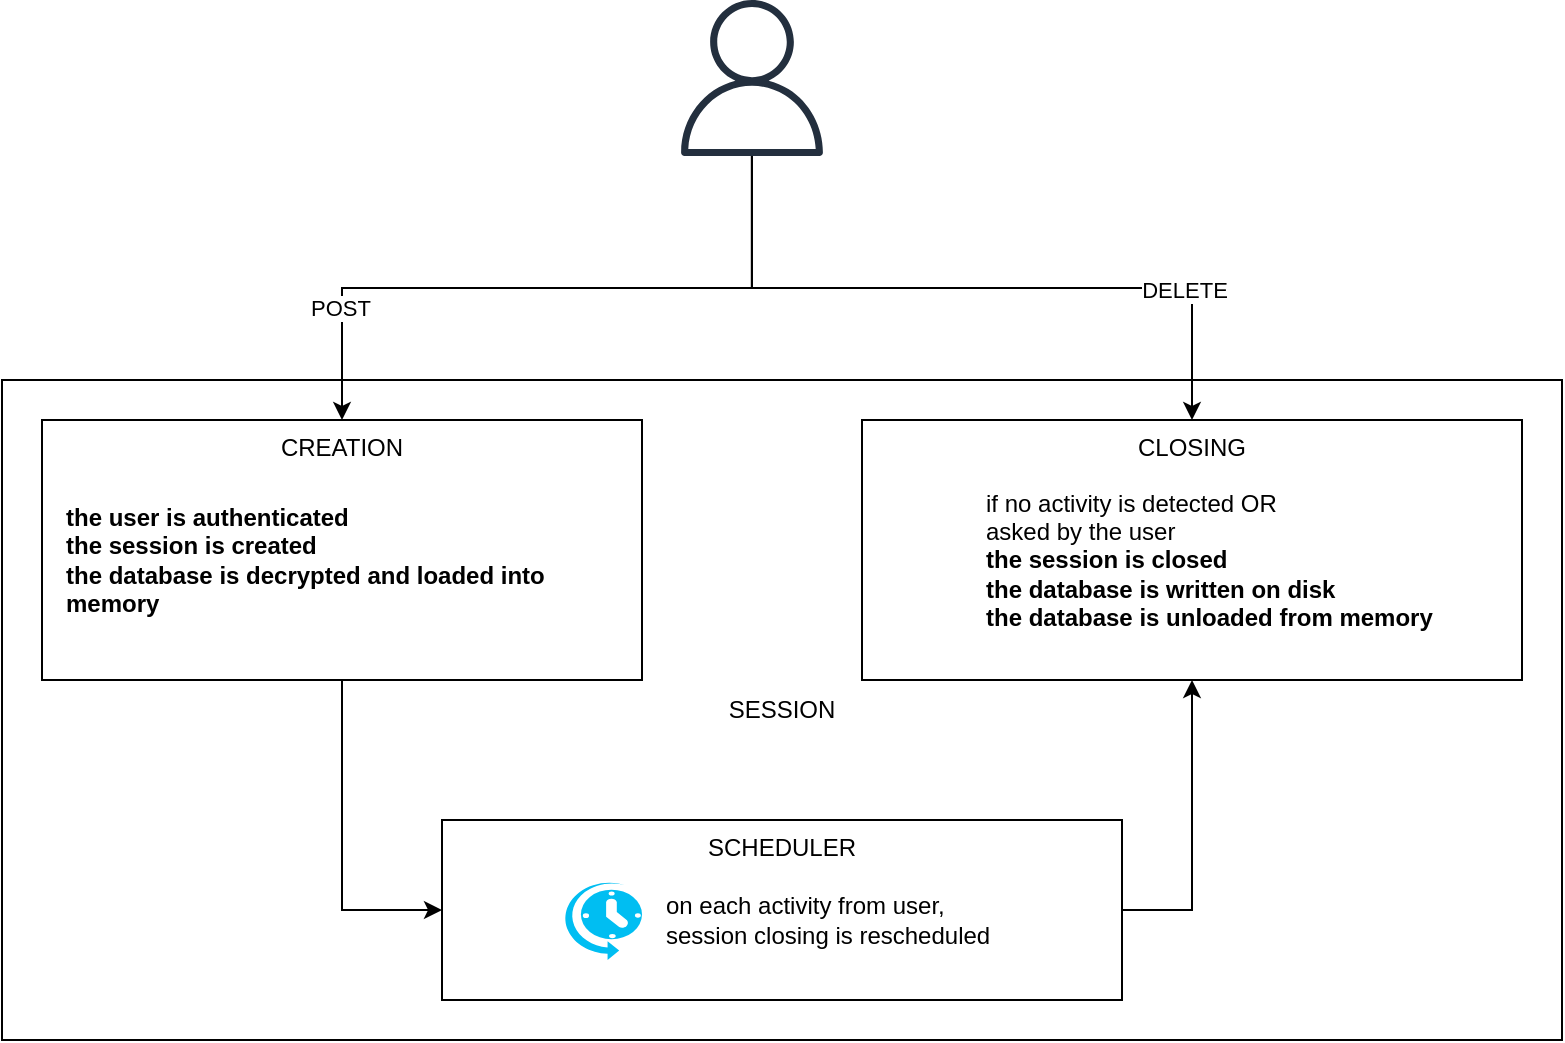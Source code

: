 <mxfile version="13.8.0"><diagram id="01vRB1Ul1KBZcishi07I" name="Page-1"><mxGraphModel dx="2062" dy="1122" grid="1" gridSize="10" guides="1" tooltips="1" connect="1" arrows="1" fold="1" page="1" pageScale="1" pageWidth="1100" pageHeight="850" math="0" shadow="0"><root><mxCell id="0"/><mxCell id="1" parent="0"/><mxCell id="8iKroG4qjGuu5XeN7Cri-15" value="SESSION" style="rounded=0;whiteSpace=wrap;html=1;" vertex="1" parent="1"><mxGeometry x="160" y="200" width="780" height="330" as="geometry"/></mxCell><mxCell id="8iKroG4qjGuu5XeN7Cri-23" style="edgeStyle=orthogonalEdgeStyle;rounded=0;orthogonalLoop=1;jettySize=auto;html=1;endArrow=none;endFill=0;startArrow=classic;startFill=1;exitX=0.5;exitY=0;exitDx=0;exitDy=0;" edge="1" parent="1" source="8iKroG4qjGuu5XeN7Cri-28" target="8iKroG4qjGuu5XeN7Cri-22"><mxGeometry relative="1" as="geometry"><mxPoint x="310" y="180" as="sourcePoint"/></mxGeometry></mxCell><mxCell id="8iKroG4qjGuu5XeN7Cri-24" value="POST" style="edgeLabel;html=1;align=center;verticalAlign=middle;resizable=0;points=[];" vertex="1" connectable="0" parent="8iKroG4qjGuu5XeN7Cri-23"><mxGeometry x="-0.597" y="-3" relative="1" as="geometry"><mxPoint x="-3" y="7" as="offset"/></mxGeometry></mxCell><mxCell id="8iKroG4qjGuu5XeN7Cri-21" value="" style="group" vertex="1" connectable="0" parent="1"><mxGeometry x="380" y="420" width="340" height="90" as="geometry"/></mxCell><mxCell id="8iKroG4qjGuu5XeN7Cri-20" value="SCHEDULER" style="rounded=0;whiteSpace=wrap;html=1;align=center;verticalAlign=top;" vertex="1" parent="8iKroG4qjGuu5XeN7Cri-21"><mxGeometry width="340" height="90" as="geometry"/></mxCell><mxCell id="8iKroG4qjGuu5XeN7Cri-19" value="" style="group" vertex="1" connectable="0" parent="8iKroG4qjGuu5XeN7Cri-21"><mxGeometry x="60" y="30" width="230" height="40" as="geometry"/></mxCell><mxCell id="8iKroG4qjGuu5XeN7Cri-16" value="" style="verticalLabelPosition=bottom;html=1;verticalAlign=top;align=center;strokeColor=none;fillColor=#00BEF2;shape=mxgraph.azure.scheduler;pointerEvents=1;" vertex="1" parent="8iKroG4qjGuu5XeN7Cri-19"><mxGeometry width="40" height="40" as="geometry"/></mxCell><mxCell id="8iKroG4qjGuu5XeN7Cri-17" value="on each activity from user,&lt;br&gt;session closing is rescheduled" style="text;html=1;align=left;verticalAlign=middle;resizable=0;points=[];autosize=1;" vertex="1" parent="8iKroG4qjGuu5XeN7Cri-19"><mxGeometry x="50" y="5" width="180" height="30" as="geometry"/></mxCell><mxCell id="8iKroG4qjGuu5XeN7Cri-22" value="" style="outlineConnect=0;fontColor=#232F3E;gradientColor=none;fillColor=#232F3E;strokeColor=none;dashed=0;verticalLabelPosition=bottom;verticalAlign=top;align=center;html=1;fontSize=12;fontStyle=0;aspect=fixed;pointerEvents=1;shape=mxgraph.aws4.user;" vertex="1" parent="1"><mxGeometry x="496" y="10" width="78" height="78" as="geometry"/></mxCell><mxCell id="8iKroG4qjGuu5XeN7Cri-26" value="" style="group" vertex="1" connectable="0" parent="1"><mxGeometry x="250" y="250" width="330" height="130" as="geometry"/></mxCell><mxCell id="8iKroG4qjGuu5XeN7Cri-27" value="" style="group" vertex="1" connectable="0" parent="8iKroG4qjGuu5XeN7Cri-26"><mxGeometry x="340" y="-30" width="330" height="130" as="geometry"/></mxCell><mxCell id="8iKroG4qjGuu5XeN7Cri-25" value="CLOSING" style="rounded=0;whiteSpace=wrap;html=1;align=center;verticalAlign=top;" vertex="1" parent="8iKroG4qjGuu5XeN7Cri-27"><mxGeometry width="330" height="130" as="geometry"/></mxCell><mxCell id="8iKroG4qjGuu5XeN7Cri-18" value="if no activity is detected OR&lt;br&gt;asked by the user&lt;br&gt;&lt;b&gt;the session is closed&lt;br&gt;the database is written on disk&lt;br&gt;the database is unloaded from memory&lt;br&gt;&lt;/b&gt;" style="text;html=1;align=left;verticalAlign=middle;resizable=0;points=[];autosize=1;" vertex="1" parent="8iKroG4qjGuu5XeN7Cri-27"><mxGeometry x="59.997" y="30" width="240" height="80" as="geometry"/></mxCell><mxCell id="8iKroG4qjGuu5XeN7Cri-28" value="CREATION" style="rounded=0;whiteSpace=wrap;html=1;align=center;verticalAlign=top;" vertex="1" parent="1"><mxGeometry x="180" y="220" width="300" height="130" as="geometry"/></mxCell><mxCell id="8iKroG4qjGuu5XeN7Cri-29" value="&lt;b&gt;the user is authenticated&lt;br&gt;the session is created&lt;br&gt;the database is decrypted and loaded into&lt;br&gt;memory&lt;/b&gt;" style="text;html=1;align=left;verticalAlign=middle;resizable=0;points=[];autosize=1;" vertex="1" parent="1"><mxGeometry x="190" y="260" width="250" height="60" as="geometry"/></mxCell><mxCell id="8iKroG4qjGuu5XeN7Cri-30" style="edgeStyle=orthogonalEdgeStyle;rounded=0;orthogonalLoop=1;jettySize=auto;html=1;exitX=0.5;exitY=0;exitDx=0;exitDy=0;startArrow=classic;startFill=1;endArrow=none;endFill=0;" edge="1" parent="1" source="8iKroG4qjGuu5XeN7Cri-25" target="8iKroG4qjGuu5XeN7Cri-22"><mxGeometry relative="1" as="geometry"/></mxCell><mxCell id="8iKroG4qjGuu5XeN7Cri-31" value="DELETE" style="edgeLabel;html=1;align=center;verticalAlign=middle;resizable=0;points=[];" vertex="1" connectable="0" parent="8iKroG4qjGuu5XeN7Cri-30"><mxGeometry x="-0.598" y="1" relative="1" as="geometry"><mxPoint x="1" as="offset"/></mxGeometry></mxCell><mxCell id="8iKroG4qjGuu5XeN7Cri-34" style="edgeStyle=orthogonalEdgeStyle;rounded=0;orthogonalLoop=1;jettySize=auto;html=1;exitX=0;exitY=0.5;exitDx=0;exitDy=0;entryX=0.5;entryY=1;entryDx=0;entryDy=0;startArrow=classic;startFill=1;endArrow=none;endFill=0;" edge="1" parent="1" source="8iKroG4qjGuu5XeN7Cri-20" target="8iKroG4qjGuu5XeN7Cri-28"><mxGeometry relative="1" as="geometry"/></mxCell><mxCell id="8iKroG4qjGuu5XeN7Cri-35" style="edgeStyle=orthogonalEdgeStyle;rounded=0;orthogonalLoop=1;jettySize=auto;html=1;exitX=0.5;exitY=1;exitDx=0;exitDy=0;entryX=1;entryY=0.5;entryDx=0;entryDy=0;startArrow=classic;startFill=1;endArrow=none;endFill=0;" edge="1" parent="1" source="8iKroG4qjGuu5XeN7Cri-25" target="8iKroG4qjGuu5XeN7Cri-20"><mxGeometry relative="1" as="geometry"/></mxCell></root></mxGraphModel></diagram></mxfile>